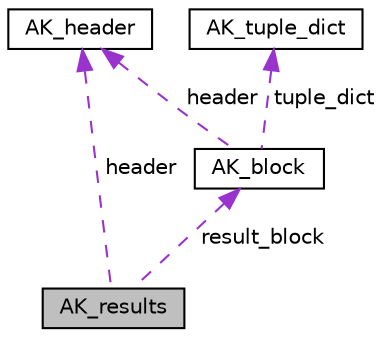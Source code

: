 digraph "AK_results"
{
 // LATEX_PDF_SIZE
  bgcolor="transparent";
  edge [fontname="Helvetica",fontsize="10",labelfontname="Helvetica",labelfontsize="10"];
  node [fontname="Helvetica",fontsize="10",shape=record];
  Node1 [label="AK_results",height=0.2,width=0.4,color="black", fillcolor="grey75", style="filled", fontcolor="black",tooltip="Structure used for in-memory result caching."];
  Node2 -> Node1 [dir="back",color="darkorchid3",fontsize="10",style="dashed",label=" header" ,fontname="Helvetica"];
  Node2 [label="AK_header",height=0.2,width=0.4,color="black",URL="$structAK__header.html",tooltip="Structure that represents header structure of blocks (describes an attribute inside an object)...."];
  Node3 -> Node1 [dir="back",color="darkorchid3",fontsize="10",style="dashed",label=" result_block" ,fontname="Helvetica"];
  Node3 [label="AK_block",height=0.2,width=0.4,color="black",URL="$structAK__block.html",tooltip="Structure that defines a block of data inside a DB file. It contains address, type,..."];
  Node2 -> Node3 [dir="back",color="darkorchid3",fontsize="10",style="dashed",label=" header" ,fontname="Helvetica"];
  Node4 -> Node3 [dir="back",color="darkorchid3",fontsize="10",style="dashed",label=" tuple_dict" ,fontname="Helvetica"];
  Node4 [label="AK_tuple_dict",height=0.2,width=0.4,color="black",URL="$structAK__tuple__dict.html",tooltip="Structure that defines a mapping in a header of an object to the actual entries (data)...."];
}
